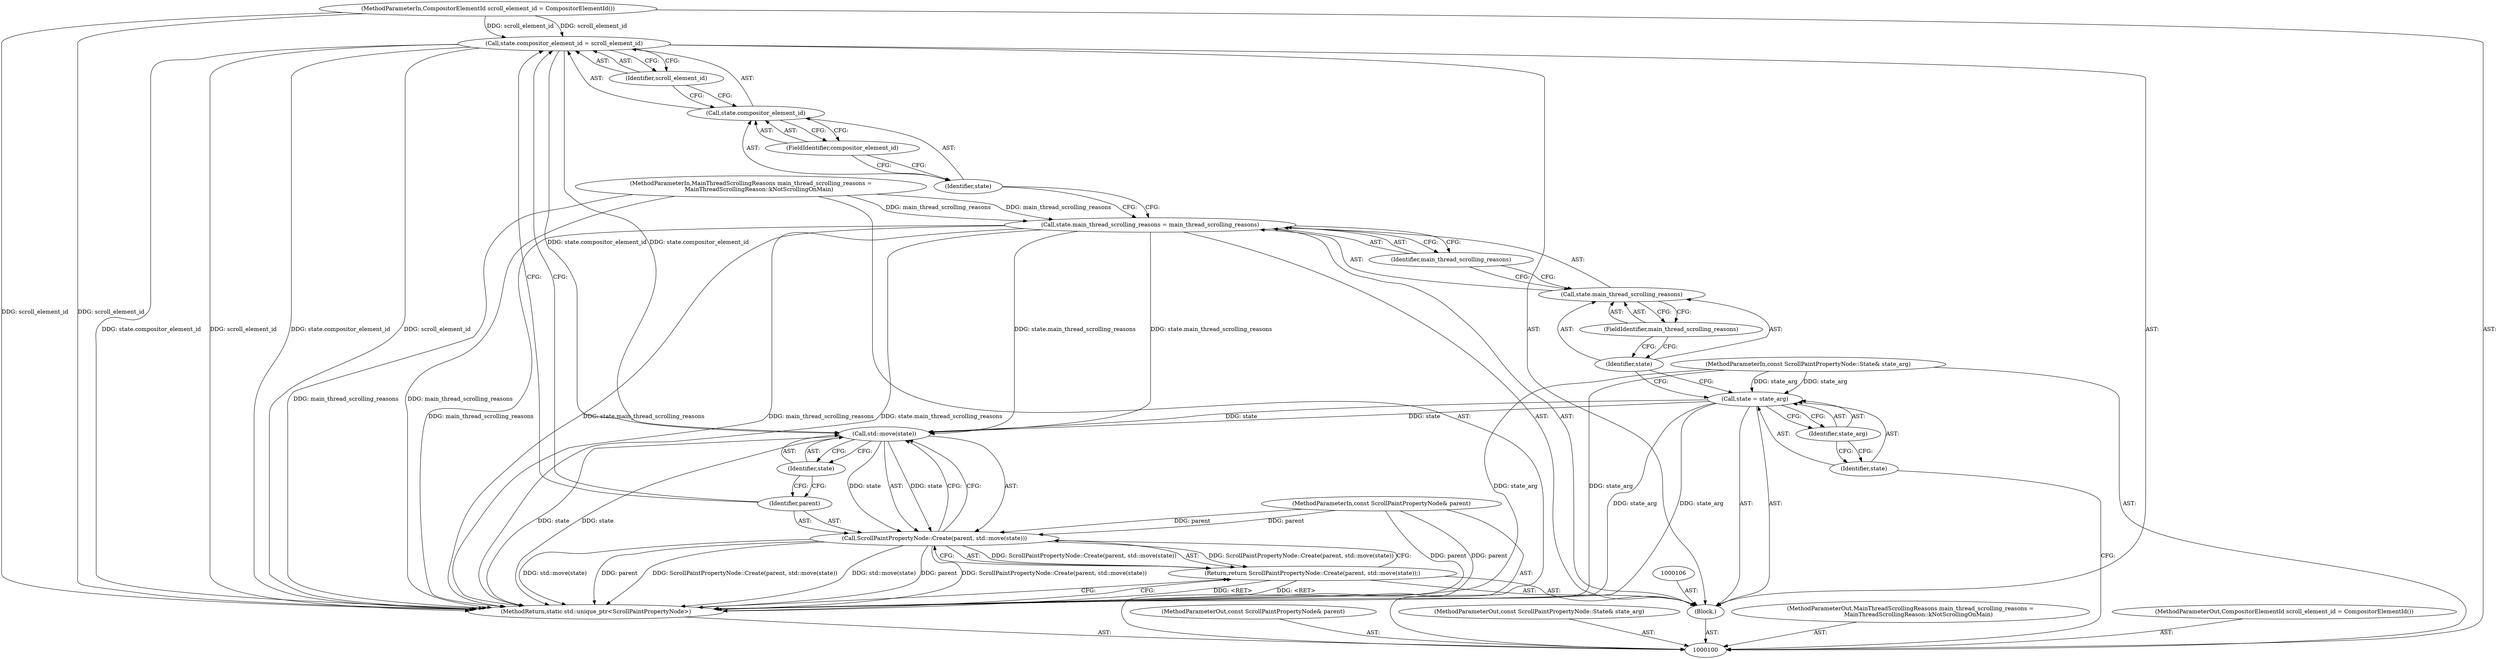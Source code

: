 digraph "0_Chrome_f911e11e7f6b5c0d6f5ee694a9871de6619889f7_28" {
"1000115" [label="(Call,state.compositor_element_id = scroll_element_id)"];
"1000116" [label="(Call,state.compositor_element_id)"];
"1000117" [label="(Identifier,state)"];
"1000119" [label="(Identifier,scroll_element_id)"];
"1000118" [label="(FieldIdentifier,compositor_element_id)"];
"1000120" [label="(Return,return ScrollPaintPropertyNode::Create(parent, std::move(state));)"];
"1000122" [label="(Identifier,parent)"];
"1000123" [label="(Call,std::move(state))"];
"1000124" [label="(Identifier,state)"];
"1000121" [label="(Call,ScrollPaintPropertyNode::Create(parent, std::move(state)))"];
"1000125" [label="(MethodReturn,static std::unique_ptr<ScrollPaintPropertyNode>)"];
"1000101" [label="(MethodParameterIn,const ScrollPaintPropertyNode& parent)"];
"1000153" [label="(MethodParameterOut,const ScrollPaintPropertyNode& parent)"];
"1000102" [label="(MethodParameterIn,const ScrollPaintPropertyNode::State& state_arg)"];
"1000154" [label="(MethodParameterOut,const ScrollPaintPropertyNode::State& state_arg)"];
"1000103" [label="(MethodParameterIn,MainThreadScrollingReasons main_thread_scrolling_reasons =\n         MainThreadScrollingReason::kNotScrollingOnMain)"];
"1000155" [label="(MethodParameterOut,MainThreadScrollingReasons main_thread_scrolling_reasons =\n         MainThreadScrollingReason::kNotScrollingOnMain)"];
"1000104" [label="(MethodParameterIn,CompositorElementId scroll_element_id = CompositorElementId())"];
"1000156" [label="(MethodParameterOut,CompositorElementId scroll_element_id = CompositorElementId())"];
"1000105" [label="(Block,)"];
"1000107" [label="(Call,state = state_arg)"];
"1000108" [label="(Identifier,state)"];
"1000109" [label="(Identifier,state_arg)"];
"1000110" [label="(Call,state.main_thread_scrolling_reasons = main_thread_scrolling_reasons)"];
"1000111" [label="(Call,state.main_thread_scrolling_reasons)"];
"1000112" [label="(Identifier,state)"];
"1000114" [label="(Identifier,main_thread_scrolling_reasons)"];
"1000113" [label="(FieldIdentifier,main_thread_scrolling_reasons)"];
"1000115" -> "1000105"  [label="AST: "];
"1000115" -> "1000119"  [label="CFG: "];
"1000116" -> "1000115"  [label="AST: "];
"1000119" -> "1000115"  [label="AST: "];
"1000122" -> "1000115"  [label="CFG: "];
"1000115" -> "1000125"  [label="DDG: scroll_element_id"];
"1000115" -> "1000125"  [label="DDG: state.compositor_element_id"];
"1000104" -> "1000115"  [label="DDG: scroll_element_id"];
"1000115" -> "1000123"  [label="DDG: state.compositor_element_id"];
"1000116" -> "1000115"  [label="AST: "];
"1000116" -> "1000118"  [label="CFG: "];
"1000117" -> "1000116"  [label="AST: "];
"1000118" -> "1000116"  [label="AST: "];
"1000119" -> "1000116"  [label="CFG: "];
"1000117" -> "1000116"  [label="AST: "];
"1000117" -> "1000110"  [label="CFG: "];
"1000118" -> "1000117"  [label="CFG: "];
"1000119" -> "1000115"  [label="AST: "];
"1000119" -> "1000116"  [label="CFG: "];
"1000115" -> "1000119"  [label="CFG: "];
"1000118" -> "1000116"  [label="AST: "];
"1000118" -> "1000117"  [label="CFG: "];
"1000116" -> "1000118"  [label="CFG: "];
"1000120" -> "1000105"  [label="AST: "];
"1000120" -> "1000121"  [label="CFG: "];
"1000121" -> "1000120"  [label="AST: "];
"1000125" -> "1000120"  [label="CFG: "];
"1000120" -> "1000125"  [label="DDG: <RET>"];
"1000121" -> "1000120"  [label="DDG: ScrollPaintPropertyNode::Create(parent, std::move(state))"];
"1000122" -> "1000121"  [label="AST: "];
"1000122" -> "1000115"  [label="CFG: "];
"1000124" -> "1000122"  [label="CFG: "];
"1000123" -> "1000121"  [label="AST: "];
"1000123" -> "1000124"  [label="CFG: "];
"1000124" -> "1000123"  [label="AST: "];
"1000121" -> "1000123"  [label="CFG: "];
"1000123" -> "1000125"  [label="DDG: state"];
"1000123" -> "1000121"  [label="DDG: state"];
"1000107" -> "1000123"  [label="DDG: state"];
"1000110" -> "1000123"  [label="DDG: state.main_thread_scrolling_reasons"];
"1000115" -> "1000123"  [label="DDG: state.compositor_element_id"];
"1000124" -> "1000123"  [label="AST: "];
"1000124" -> "1000122"  [label="CFG: "];
"1000123" -> "1000124"  [label="CFG: "];
"1000121" -> "1000120"  [label="AST: "];
"1000121" -> "1000123"  [label="CFG: "];
"1000122" -> "1000121"  [label="AST: "];
"1000123" -> "1000121"  [label="AST: "];
"1000120" -> "1000121"  [label="CFG: "];
"1000121" -> "1000125"  [label="DDG: std::move(state)"];
"1000121" -> "1000125"  [label="DDG: parent"];
"1000121" -> "1000125"  [label="DDG: ScrollPaintPropertyNode::Create(parent, std::move(state))"];
"1000121" -> "1000120"  [label="DDG: ScrollPaintPropertyNode::Create(parent, std::move(state))"];
"1000101" -> "1000121"  [label="DDG: parent"];
"1000123" -> "1000121"  [label="DDG: state"];
"1000125" -> "1000100"  [label="AST: "];
"1000125" -> "1000120"  [label="CFG: "];
"1000120" -> "1000125"  [label="DDG: <RET>"];
"1000104" -> "1000125"  [label="DDG: scroll_element_id"];
"1000110" -> "1000125"  [label="DDG: main_thread_scrolling_reasons"];
"1000110" -> "1000125"  [label="DDG: state.main_thread_scrolling_reasons"];
"1000121" -> "1000125"  [label="DDG: std::move(state)"];
"1000121" -> "1000125"  [label="DDG: parent"];
"1000121" -> "1000125"  [label="DDG: ScrollPaintPropertyNode::Create(parent, std::move(state))"];
"1000103" -> "1000125"  [label="DDG: main_thread_scrolling_reasons"];
"1000102" -> "1000125"  [label="DDG: state_arg"];
"1000115" -> "1000125"  [label="DDG: scroll_element_id"];
"1000115" -> "1000125"  [label="DDG: state.compositor_element_id"];
"1000107" -> "1000125"  [label="DDG: state_arg"];
"1000123" -> "1000125"  [label="DDG: state"];
"1000101" -> "1000125"  [label="DDG: parent"];
"1000101" -> "1000100"  [label="AST: "];
"1000101" -> "1000125"  [label="DDG: parent"];
"1000101" -> "1000121"  [label="DDG: parent"];
"1000153" -> "1000100"  [label="AST: "];
"1000102" -> "1000100"  [label="AST: "];
"1000102" -> "1000125"  [label="DDG: state_arg"];
"1000102" -> "1000107"  [label="DDG: state_arg"];
"1000154" -> "1000100"  [label="AST: "];
"1000103" -> "1000100"  [label="AST: "];
"1000103" -> "1000125"  [label="DDG: main_thread_scrolling_reasons"];
"1000103" -> "1000110"  [label="DDG: main_thread_scrolling_reasons"];
"1000155" -> "1000100"  [label="AST: "];
"1000104" -> "1000100"  [label="AST: "];
"1000104" -> "1000125"  [label="DDG: scroll_element_id"];
"1000104" -> "1000115"  [label="DDG: scroll_element_id"];
"1000156" -> "1000100"  [label="AST: "];
"1000105" -> "1000100"  [label="AST: "];
"1000106" -> "1000105"  [label="AST: "];
"1000107" -> "1000105"  [label="AST: "];
"1000110" -> "1000105"  [label="AST: "];
"1000115" -> "1000105"  [label="AST: "];
"1000120" -> "1000105"  [label="AST: "];
"1000107" -> "1000105"  [label="AST: "];
"1000107" -> "1000109"  [label="CFG: "];
"1000108" -> "1000107"  [label="AST: "];
"1000109" -> "1000107"  [label="AST: "];
"1000112" -> "1000107"  [label="CFG: "];
"1000107" -> "1000125"  [label="DDG: state_arg"];
"1000102" -> "1000107"  [label="DDG: state_arg"];
"1000107" -> "1000123"  [label="DDG: state"];
"1000108" -> "1000107"  [label="AST: "];
"1000108" -> "1000100"  [label="CFG: "];
"1000109" -> "1000108"  [label="CFG: "];
"1000109" -> "1000107"  [label="AST: "];
"1000109" -> "1000108"  [label="CFG: "];
"1000107" -> "1000109"  [label="CFG: "];
"1000110" -> "1000105"  [label="AST: "];
"1000110" -> "1000114"  [label="CFG: "];
"1000111" -> "1000110"  [label="AST: "];
"1000114" -> "1000110"  [label="AST: "];
"1000117" -> "1000110"  [label="CFG: "];
"1000110" -> "1000125"  [label="DDG: main_thread_scrolling_reasons"];
"1000110" -> "1000125"  [label="DDG: state.main_thread_scrolling_reasons"];
"1000103" -> "1000110"  [label="DDG: main_thread_scrolling_reasons"];
"1000110" -> "1000123"  [label="DDG: state.main_thread_scrolling_reasons"];
"1000111" -> "1000110"  [label="AST: "];
"1000111" -> "1000113"  [label="CFG: "];
"1000112" -> "1000111"  [label="AST: "];
"1000113" -> "1000111"  [label="AST: "];
"1000114" -> "1000111"  [label="CFG: "];
"1000112" -> "1000111"  [label="AST: "];
"1000112" -> "1000107"  [label="CFG: "];
"1000113" -> "1000112"  [label="CFG: "];
"1000114" -> "1000110"  [label="AST: "];
"1000114" -> "1000111"  [label="CFG: "];
"1000110" -> "1000114"  [label="CFG: "];
"1000113" -> "1000111"  [label="AST: "];
"1000113" -> "1000112"  [label="CFG: "];
"1000111" -> "1000113"  [label="CFG: "];
}
